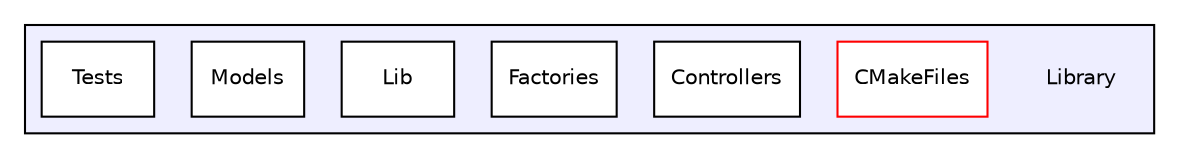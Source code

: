 digraph "Library" {
  compound=true
  node [ fontsize="10", fontname="Helvetica"];
  edge [ labelfontsize="10", labelfontname="Helvetica"];
  subgraph clusterdir_5ad7f572bbca03234e8e621e192fc099 {
    graph [ bgcolor="#eeeeff", pencolor="black", label="" URL="dir_5ad7f572bbca03234e8e621e192fc099.html"];
    dir_5ad7f572bbca03234e8e621e192fc099 [shape=plaintext label="Library"];
    dir_6652ddd3215354b86d594e3eff9c1624 [shape=box label="CMakeFiles" color="red" fillcolor="white" style="filled" URL="dir_6652ddd3215354b86d594e3eff9c1624.html"];
    dir_bbc1fac7ecf511ce9f9279ae9268a072 [shape=box label="Controllers" color="black" fillcolor="white" style="filled" URL="dir_bbc1fac7ecf511ce9f9279ae9268a072.html"];
    dir_04e714aa5c3e2c0f838758dde7bec4cf [shape=box label="Factories" color="black" fillcolor="white" style="filled" URL="dir_04e714aa5c3e2c0f838758dde7bec4cf.html"];
    dir_fe14bd34576b3a8158c5afb5466ea9f0 [shape=box label="Lib" color="black" fillcolor="white" style="filled" URL="dir_fe14bd34576b3a8158c5afb5466ea9f0.html"];
    dir_a5bfa108244db94fe81cced7ba5d5ca8 [shape=box label="Models" color="black" fillcolor="white" style="filled" URL="dir_a5bfa108244db94fe81cced7ba5d5ca8.html"];
    dir_d3852a7b8f3c0761f4bbae57b3ed33af [shape=box label="Tests" color="black" fillcolor="white" style="filled" URL="dir_d3852a7b8f3c0761f4bbae57b3ed33af.html"];
  }
}
